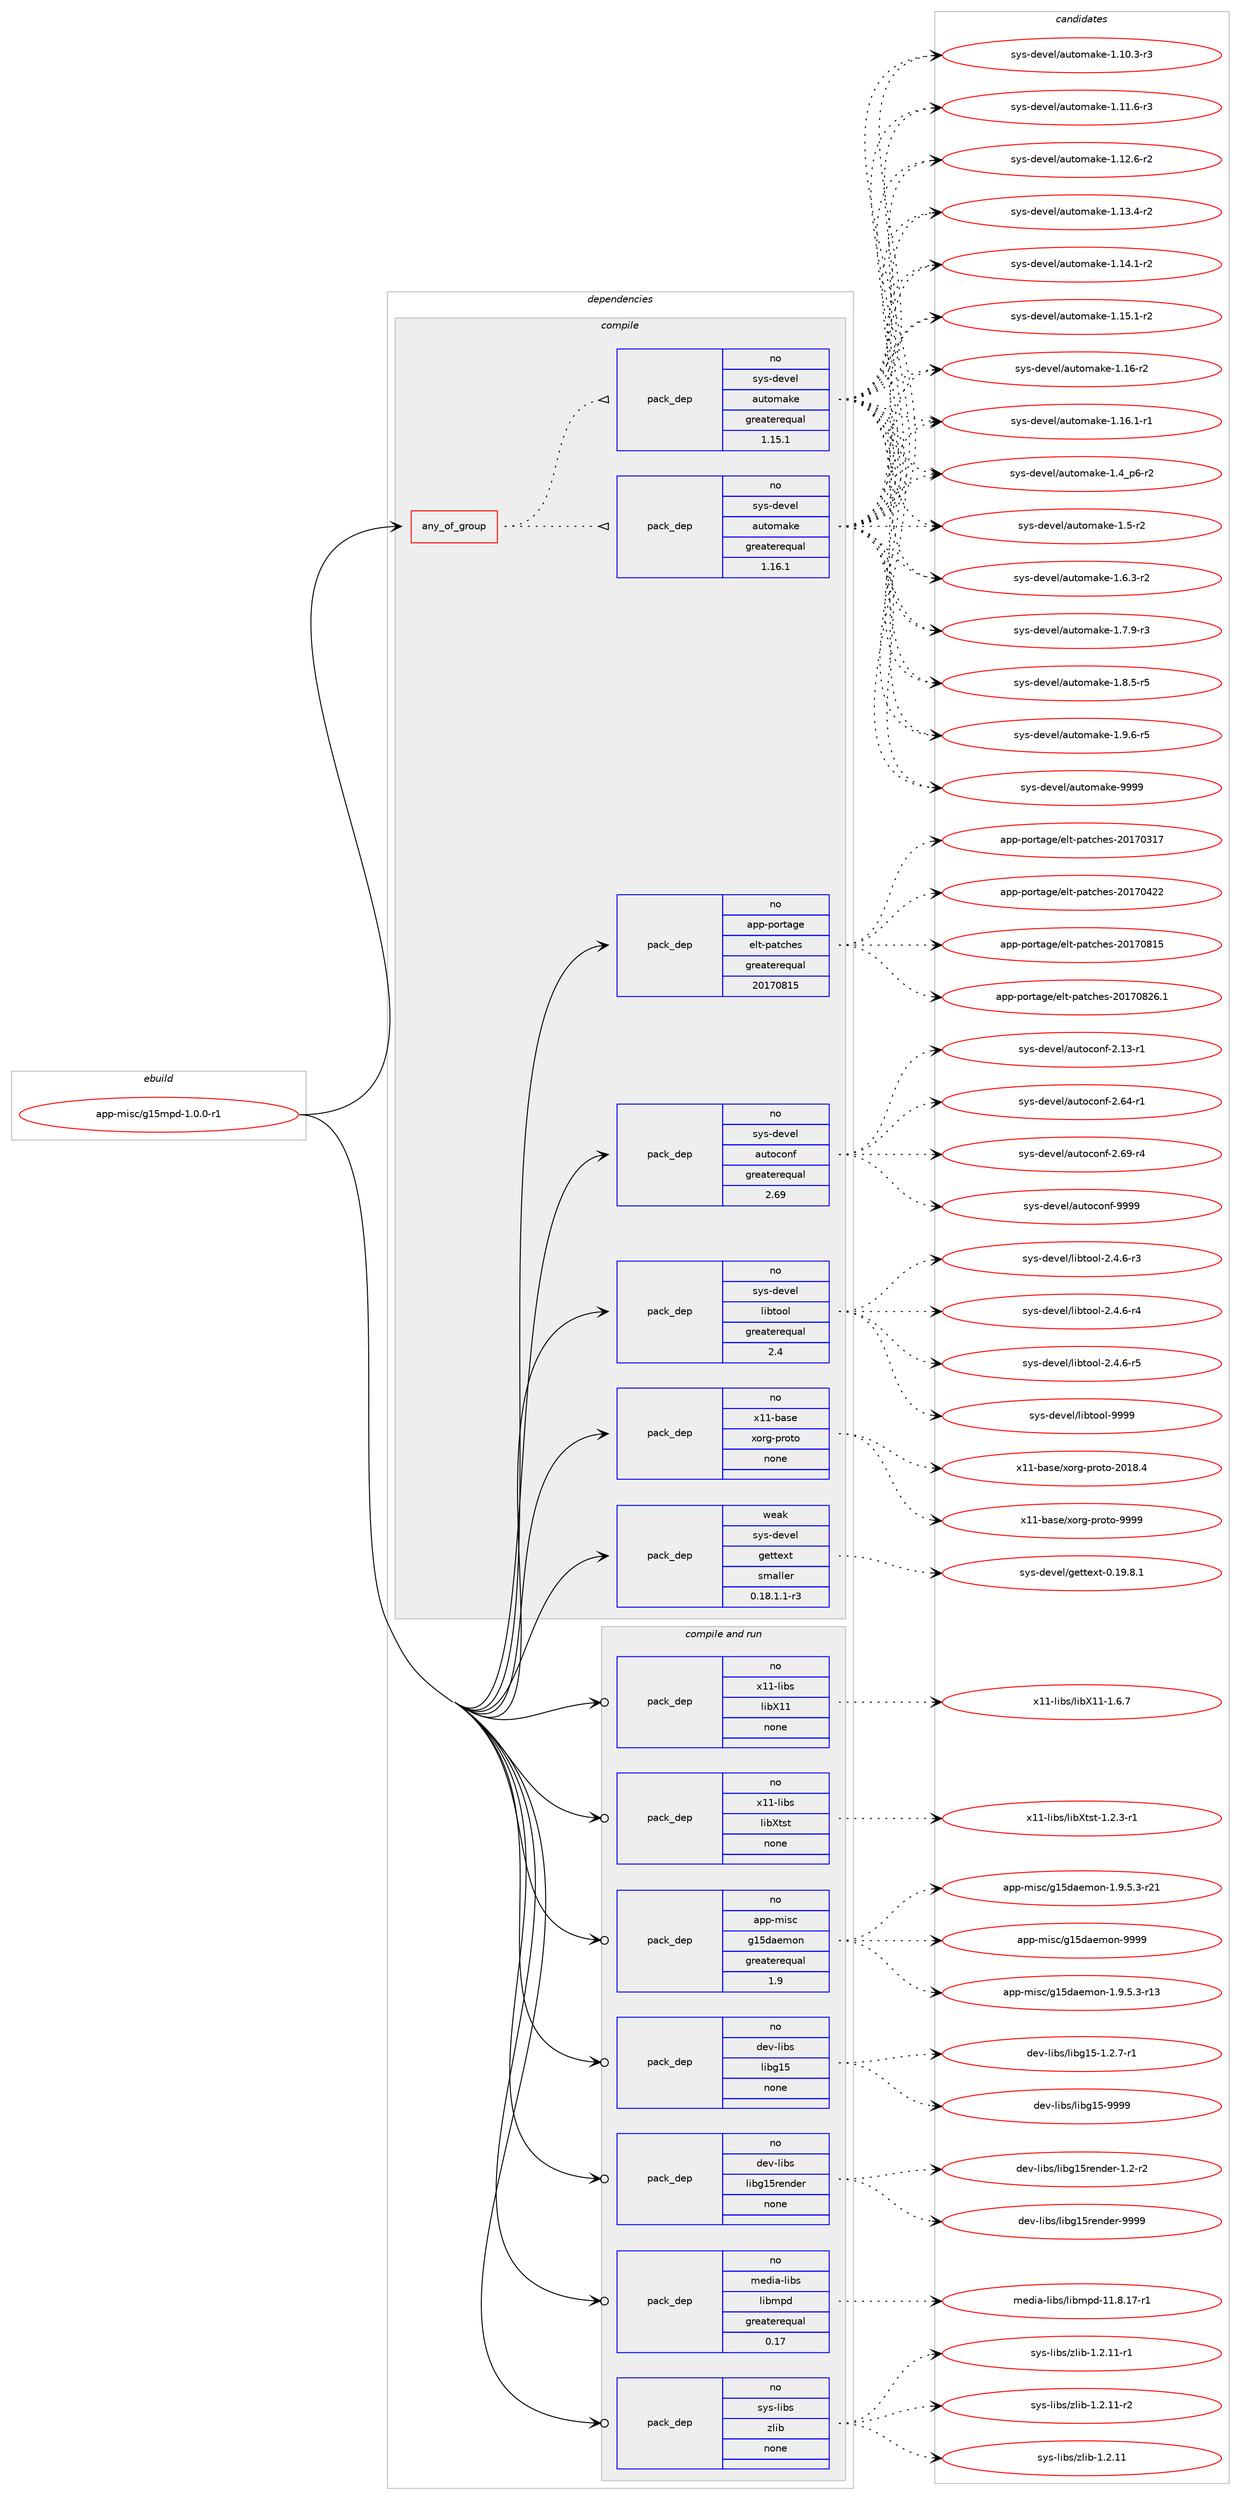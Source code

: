 digraph prolog {

# *************
# Graph options
# *************

newrank=true;
concentrate=true;
compound=true;
graph [rankdir=LR,fontname=Helvetica,fontsize=10,ranksep=1.5];#, ranksep=2.5, nodesep=0.2];
edge  [arrowhead=vee];
node  [fontname=Helvetica,fontsize=10];

# **********
# The ebuild
# **********

subgraph cluster_leftcol {
color=gray;
rank=same;
label=<<i>ebuild</i>>;
id [label="app-misc/g15mpd-1.0.0-r1", color=red, width=4, href="../app-misc/g15mpd-1.0.0-r1.svg"];
}

# ****************
# The dependencies
# ****************

subgraph cluster_midcol {
color=gray;
label=<<i>dependencies</i>>;
subgraph cluster_compile {
fillcolor="#eeeeee";
style=filled;
label=<<i>compile</i>>;
subgraph any19671 {
dependency1298709 [label=<<TABLE BORDER="0" CELLBORDER="1" CELLSPACING="0" CELLPADDING="4"><TR><TD CELLPADDING="10">any_of_group</TD></TR></TABLE>>, shape=none, color=red];subgraph pack925248 {
dependency1298710 [label=<<TABLE BORDER="0" CELLBORDER="1" CELLSPACING="0" CELLPADDING="4" WIDTH="220"><TR><TD ROWSPAN="6" CELLPADDING="30">pack_dep</TD></TR><TR><TD WIDTH="110">no</TD></TR><TR><TD>sys-devel</TD></TR><TR><TD>automake</TD></TR><TR><TD>greaterequal</TD></TR><TR><TD>1.16.1</TD></TR></TABLE>>, shape=none, color=blue];
}
dependency1298709:e -> dependency1298710:w [weight=20,style="dotted",arrowhead="oinv"];
subgraph pack925249 {
dependency1298711 [label=<<TABLE BORDER="0" CELLBORDER="1" CELLSPACING="0" CELLPADDING="4" WIDTH="220"><TR><TD ROWSPAN="6" CELLPADDING="30">pack_dep</TD></TR><TR><TD WIDTH="110">no</TD></TR><TR><TD>sys-devel</TD></TR><TR><TD>automake</TD></TR><TR><TD>greaterequal</TD></TR><TR><TD>1.15.1</TD></TR></TABLE>>, shape=none, color=blue];
}
dependency1298709:e -> dependency1298711:w [weight=20,style="dotted",arrowhead="oinv"];
}
id:e -> dependency1298709:w [weight=20,style="solid",arrowhead="vee"];
subgraph pack925250 {
dependency1298712 [label=<<TABLE BORDER="0" CELLBORDER="1" CELLSPACING="0" CELLPADDING="4" WIDTH="220"><TR><TD ROWSPAN="6" CELLPADDING="30">pack_dep</TD></TR><TR><TD WIDTH="110">no</TD></TR><TR><TD>app-portage</TD></TR><TR><TD>elt-patches</TD></TR><TR><TD>greaterequal</TD></TR><TR><TD>20170815</TD></TR></TABLE>>, shape=none, color=blue];
}
id:e -> dependency1298712:w [weight=20,style="solid",arrowhead="vee"];
subgraph pack925251 {
dependency1298713 [label=<<TABLE BORDER="0" CELLBORDER="1" CELLSPACING="0" CELLPADDING="4" WIDTH="220"><TR><TD ROWSPAN="6" CELLPADDING="30">pack_dep</TD></TR><TR><TD WIDTH="110">no</TD></TR><TR><TD>sys-devel</TD></TR><TR><TD>autoconf</TD></TR><TR><TD>greaterequal</TD></TR><TR><TD>2.69</TD></TR></TABLE>>, shape=none, color=blue];
}
id:e -> dependency1298713:w [weight=20,style="solid",arrowhead="vee"];
subgraph pack925252 {
dependency1298714 [label=<<TABLE BORDER="0" CELLBORDER="1" CELLSPACING="0" CELLPADDING="4" WIDTH="220"><TR><TD ROWSPAN="6" CELLPADDING="30">pack_dep</TD></TR><TR><TD WIDTH="110">no</TD></TR><TR><TD>sys-devel</TD></TR><TR><TD>libtool</TD></TR><TR><TD>greaterequal</TD></TR><TR><TD>2.4</TD></TR></TABLE>>, shape=none, color=blue];
}
id:e -> dependency1298714:w [weight=20,style="solid",arrowhead="vee"];
subgraph pack925253 {
dependency1298715 [label=<<TABLE BORDER="0" CELLBORDER="1" CELLSPACING="0" CELLPADDING="4" WIDTH="220"><TR><TD ROWSPAN="6" CELLPADDING="30">pack_dep</TD></TR><TR><TD WIDTH="110">no</TD></TR><TR><TD>x11-base</TD></TR><TR><TD>xorg-proto</TD></TR><TR><TD>none</TD></TR><TR><TD></TD></TR></TABLE>>, shape=none, color=blue];
}
id:e -> dependency1298715:w [weight=20,style="solid",arrowhead="vee"];
subgraph pack925254 {
dependency1298716 [label=<<TABLE BORDER="0" CELLBORDER="1" CELLSPACING="0" CELLPADDING="4" WIDTH="220"><TR><TD ROWSPAN="6" CELLPADDING="30">pack_dep</TD></TR><TR><TD WIDTH="110">weak</TD></TR><TR><TD>sys-devel</TD></TR><TR><TD>gettext</TD></TR><TR><TD>smaller</TD></TR><TR><TD>0.18.1.1-r3</TD></TR></TABLE>>, shape=none, color=blue];
}
id:e -> dependency1298716:w [weight=20,style="solid",arrowhead="vee"];
}
subgraph cluster_compileandrun {
fillcolor="#eeeeee";
style=filled;
label=<<i>compile and run</i>>;
subgraph pack925255 {
dependency1298717 [label=<<TABLE BORDER="0" CELLBORDER="1" CELLSPACING="0" CELLPADDING="4" WIDTH="220"><TR><TD ROWSPAN="6" CELLPADDING="30">pack_dep</TD></TR><TR><TD WIDTH="110">no</TD></TR><TR><TD>app-misc</TD></TR><TR><TD>g15daemon</TD></TR><TR><TD>greaterequal</TD></TR><TR><TD>1.9</TD></TR></TABLE>>, shape=none, color=blue];
}
id:e -> dependency1298717:w [weight=20,style="solid",arrowhead="odotvee"];
subgraph pack925256 {
dependency1298718 [label=<<TABLE BORDER="0" CELLBORDER="1" CELLSPACING="0" CELLPADDING="4" WIDTH="220"><TR><TD ROWSPAN="6" CELLPADDING="30">pack_dep</TD></TR><TR><TD WIDTH="110">no</TD></TR><TR><TD>dev-libs</TD></TR><TR><TD>libg15</TD></TR><TR><TD>none</TD></TR><TR><TD></TD></TR></TABLE>>, shape=none, color=blue];
}
id:e -> dependency1298718:w [weight=20,style="solid",arrowhead="odotvee"];
subgraph pack925257 {
dependency1298719 [label=<<TABLE BORDER="0" CELLBORDER="1" CELLSPACING="0" CELLPADDING="4" WIDTH="220"><TR><TD ROWSPAN="6" CELLPADDING="30">pack_dep</TD></TR><TR><TD WIDTH="110">no</TD></TR><TR><TD>dev-libs</TD></TR><TR><TD>libg15render</TD></TR><TR><TD>none</TD></TR><TR><TD></TD></TR></TABLE>>, shape=none, color=blue];
}
id:e -> dependency1298719:w [weight=20,style="solid",arrowhead="odotvee"];
subgraph pack925258 {
dependency1298720 [label=<<TABLE BORDER="0" CELLBORDER="1" CELLSPACING="0" CELLPADDING="4" WIDTH="220"><TR><TD ROWSPAN="6" CELLPADDING="30">pack_dep</TD></TR><TR><TD WIDTH="110">no</TD></TR><TR><TD>media-libs</TD></TR><TR><TD>libmpd</TD></TR><TR><TD>greaterequal</TD></TR><TR><TD>0.17</TD></TR></TABLE>>, shape=none, color=blue];
}
id:e -> dependency1298720:w [weight=20,style="solid",arrowhead="odotvee"];
subgraph pack925259 {
dependency1298721 [label=<<TABLE BORDER="0" CELLBORDER="1" CELLSPACING="0" CELLPADDING="4" WIDTH="220"><TR><TD ROWSPAN="6" CELLPADDING="30">pack_dep</TD></TR><TR><TD WIDTH="110">no</TD></TR><TR><TD>sys-libs</TD></TR><TR><TD>zlib</TD></TR><TR><TD>none</TD></TR><TR><TD></TD></TR></TABLE>>, shape=none, color=blue];
}
id:e -> dependency1298721:w [weight=20,style="solid",arrowhead="odotvee"];
subgraph pack925260 {
dependency1298722 [label=<<TABLE BORDER="0" CELLBORDER="1" CELLSPACING="0" CELLPADDING="4" WIDTH="220"><TR><TD ROWSPAN="6" CELLPADDING="30">pack_dep</TD></TR><TR><TD WIDTH="110">no</TD></TR><TR><TD>x11-libs</TD></TR><TR><TD>libX11</TD></TR><TR><TD>none</TD></TR><TR><TD></TD></TR></TABLE>>, shape=none, color=blue];
}
id:e -> dependency1298722:w [weight=20,style="solid",arrowhead="odotvee"];
subgraph pack925261 {
dependency1298723 [label=<<TABLE BORDER="0" CELLBORDER="1" CELLSPACING="0" CELLPADDING="4" WIDTH="220"><TR><TD ROWSPAN="6" CELLPADDING="30">pack_dep</TD></TR><TR><TD WIDTH="110">no</TD></TR><TR><TD>x11-libs</TD></TR><TR><TD>libXtst</TD></TR><TR><TD>none</TD></TR><TR><TD></TD></TR></TABLE>>, shape=none, color=blue];
}
id:e -> dependency1298723:w [weight=20,style="solid",arrowhead="odotvee"];
}
subgraph cluster_run {
fillcolor="#eeeeee";
style=filled;
label=<<i>run</i>>;
}
}

# **************
# The candidates
# **************

subgraph cluster_choices {
rank=same;
color=gray;
label=<<i>candidates</i>>;

subgraph choice925248 {
color=black;
nodesep=1;
choice11512111545100101118101108479711711611110997107101454946494846514511451 [label="sys-devel/automake-1.10.3-r3", color=red, width=4,href="../sys-devel/automake-1.10.3-r3.svg"];
choice11512111545100101118101108479711711611110997107101454946494946544511451 [label="sys-devel/automake-1.11.6-r3", color=red, width=4,href="../sys-devel/automake-1.11.6-r3.svg"];
choice11512111545100101118101108479711711611110997107101454946495046544511450 [label="sys-devel/automake-1.12.6-r2", color=red, width=4,href="../sys-devel/automake-1.12.6-r2.svg"];
choice11512111545100101118101108479711711611110997107101454946495146524511450 [label="sys-devel/automake-1.13.4-r2", color=red, width=4,href="../sys-devel/automake-1.13.4-r2.svg"];
choice11512111545100101118101108479711711611110997107101454946495246494511450 [label="sys-devel/automake-1.14.1-r2", color=red, width=4,href="../sys-devel/automake-1.14.1-r2.svg"];
choice11512111545100101118101108479711711611110997107101454946495346494511450 [label="sys-devel/automake-1.15.1-r2", color=red, width=4,href="../sys-devel/automake-1.15.1-r2.svg"];
choice1151211154510010111810110847971171161111099710710145494649544511450 [label="sys-devel/automake-1.16-r2", color=red, width=4,href="../sys-devel/automake-1.16-r2.svg"];
choice11512111545100101118101108479711711611110997107101454946495446494511449 [label="sys-devel/automake-1.16.1-r1", color=red, width=4,href="../sys-devel/automake-1.16.1-r1.svg"];
choice115121115451001011181011084797117116111109971071014549465295112544511450 [label="sys-devel/automake-1.4_p6-r2", color=red, width=4,href="../sys-devel/automake-1.4_p6-r2.svg"];
choice11512111545100101118101108479711711611110997107101454946534511450 [label="sys-devel/automake-1.5-r2", color=red, width=4,href="../sys-devel/automake-1.5-r2.svg"];
choice115121115451001011181011084797117116111109971071014549465446514511450 [label="sys-devel/automake-1.6.3-r2", color=red, width=4,href="../sys-devel/automake-1.6.3-r2.svg"];
choice115121115451001011181011084797117116111109971071014549465546574511451 [label="sys-devel/automake-1.7.9-r3", color=red, width=4,href="../sys-devel/automake-1.7.9-r3.svg"];
choice115121115451001011181011084797117116111109971071014549465646534511453 [label="sys-devel/automake-1.8.5-r5", color=red, width=4,href="../sys-devel/automake-1.8.5-r5.svg"];
choice115121115451001011181011084797117116111109971071014549465746544511453 [label="sys-devel/automake-1.9.6-r5", color=red, width=4,href="../sys-devel/automake-1.9.6-r5.svg"];
choice115121115451001011181011084797117116111109971071014557575757 [label="sys-devel/automake-9999", color=red, width=4,href="../sys-devel/automake-9999.svg"];
dependency1298710:e -> choice11512111545100101118101108479711711611110997107101454946494846514511451:w [style=dotted,weight="100"];
dependency1298710:e -> choice11512111545100101118101108479711711611110997107101454946494946544511451:w [style=dotted,weight="100"];
dependency1298710:e -> choice11512111545100101118101108479711711611110997107101454946495046544511450:w [style=dotted,weight="100"];
dependency1298710:e -> choice11512111545100101118101108479711711611110997107101454946495146524511450:w [style=dotted,weight="100"];
dependency1298710:e -> choice11512111545100101118101108479711711611110997107101454946495246494511450:w [style=dotted,weight="100"];
dependency1298710:e -> choice11512111545100101118101108479711711611110997107101454946495346494511450:w [style=dotted,weight="100"];
dependency1298710:e -> choice1151211154510010111810110847971171161111099710710145494649544511450:w [style=dotted,weight="100"];
dependency1298710:e -> choice11512111545100101118101108479711711611110997107101454946495446494511449:w [style=dotted,weight="100"];
dependency1298710:e -> choice115121115451001011181011084797117116111109971071014549465295112544511450:w [style=dotted,weight="100"];
dependency1298710:e -> choice11512111545100101118101108479711711611110997107101454946534511450:w [style=dotted,weight="100"];
dependency1298710:e -> choice115121115451001011181011084797117116111109971071014549465446514511450:w [style=dotted,weight="100"];
dependency1298710:e -> choice115121115451001011181011084797117116111109971071014549465546574511451:w [style=dotted,weight="100"];
dependency1298710:e -> choice115121115451001011181011084797117116111109971071014549465646534511453:w [style=dotted,weight="100"];
dependency1298710:e -> choice115121115451001011181011084797117116111109971071014549465746544511453:w [style=dotted,weight="100"];
dependency1298710:e -> choice115121115451001011181011084797117116111109971071014557575757:w [style=dotted,weight="100"];
}
subgraph choice925249 {
color=black;
nodesep=1;
choice11512111545100101118101108479711711611110997107101454946494846514511451 [label="sys-devel/automake-1.10.3-r3", color=red, width=4,href="../sys-devel/automake-1.10.3-r3.svg"];
choice11512111545100101118101108479711711611110997107101454946494946544511451 [label="sys-devel/automake-1.11.6-r3", color=red, width=4,href="../sys-devel/automake-1.11.6-r3.svg"];
choice11512111545100101118101108479711711611110997107101454946495046544511450 [label="sys-devel/automake-1.12.6-r2", color=red, width=4,href="../sys-devel/automake-1.12.6-r2.svg"];
choice11512111545100101118101108479711711611110997107101454946495146524511450 [label="sys-devel/automake-1.13.4-r2", color=red, width=4,href="../sys-devel/automake-1.13.4-r2.svg"];
choice11512111545100101118101108479711711611110997107101454946495246494511450 [label="sys-devel/automake-1.14.1-r2", color=red, width=4,href="../sys-devel/automake-1.14.1-r2.svg"];
choice11512111545100101118101108479711711611110997107101454946495346494511450 [label="sys-devel/automake-1.15.1-r2", color=red, width=4,href="../sys-devel/automake-1.15.1-r2.svg"];
choice1151211154510010111810110847971171161111099710710145494649544511450 [label="sys-devel/automake-1.16-r2", color=red, width=4,href="../sys-devel/automake-1.16-r2.svg"];
choice11512111545100101118101108479711711611110997107101454946495446494511449 [label="sys-devel/automake-1.16.1-r1", color=red, width=4,href="../sys-devel/automake-1.16.1-r1.svg"];
choice115121115451001011181011084797117116111109971071014549465295112544511450 [label="sys-devel/automake-1.4_p6-r2", color=red, width=4,href="../sys-devel/automake-1.4_p6-r2.svg"];
choice11512111545100101118101108479711711611110997107101454946534511450 [label="sys-devel/automake-1.5-r2", color=red, width=4,href="../sys-devel/automake-1.5-r2.svg"];
choice115121115451001011181011084797117116111109971071014549465446514511450 [label="sys-devel/automake-1.6.3-r2", color=red, width=4,href="../sys-devel/automake-1.6.3-r2.svg"];
choice115121115451001011181011084797117116111109971071014549465546574511451 [label="sys-devel/automake-1.7.9-r3", color=red, width=4,href="../sys-devel/automake-1.7.9-r3.svg"];
choice115121115451001011181011084797117116111109971071014549465646534511453 [label="sys-devel/automake-1.8.5-r5", color=red, width=4,href="../sys-devel/automake-1.8.5-r5.svg"];
choice115121115451001011181011084797117116111109971071014549465746544511453 [label="sys-devel/automake-1.9.6-r5", color=red, width=4,href="../sys-devel/automake-1.9.6-r5.svg"];
choice115121115451001011181011084797117116111109971071014557575757 [label="sys-devel/automake-9999", color=red, width=4,href="../sys-devel/automake-9999.svg"];
dependency1298711:e -> choice11512111545100101118101108479711711611110997107101454946494846514511451:w [style=dotted,weight="100"];
dependency1298711:e -> choice11512111545100101118101108479711711611110997107101454946494946544511451:w [style=dotted,weight="100"];
dependency1298711:e -> choice11512111545100101118101108479711711611110997107101454946495046544511450:w [style=dotted,weight="100"];
dependency1298711:e -> choice11512111545100101118101108479711711611110997107101454946495146524511450:w [style=dotted,weight="100"];
dependency1298711:e -> choice11512111545100101118101108479711711611110997107101454946495246494511450:w [style=dotted,weight="100"];
dependency1298711:e -> choice11512111545100101118101108479711711611110997107101454946495346494511450:w [style=dotted,weight="100"];
dependency1298711:e -> choice1151211154510010111810110847971171161111099710710145494649544511450:w [style=dotted,weight="100"];
dependency1298711:e -> choice11512111545100101118101108479711711611110997107101454946495446494511449:w [style=dotted,weight="100"];
dependency1298711:e -> choice115121115451001011181011084797117116111109971071014549465295112544511450:w [style=dotted,weight="100"];
dependency1298711:e -> choice11512111545100101118101108479711711611110997107101454946534511450:w [style=dotted,weight="100"];
dependency1298711:e -> choice115121115451001011181011084797117116111109971071014549465446514511450:w [style=dotted,weight="100"];
dependency1298711:e -> choice115121115451001011181011084797117116111109971071014549465546574511451:w [style=dotted,weight="100"];
dependency1298711:e -> choice115121115451001011181011084797117116111109971071014549465646534511453:w [style=dotted,weight="100"];
dependency1298711:e -> choice115121115451001011181011084797117116111109971071014549465746544511453:w [style=dotted,weight="100"];
dependency1298711:e -> choice115121115451001011181011084797117116111109971071014557575757:w [style=dotted,weight="100"];
}
subgraph choice925250 {
color=black;
nodesep=1;
choice97112112451121111141169710310147101108116451129711699104101115455048495548514955 [label="app-portage/elt-patches-20170317", color=red, width=4,href="../app-portage/elt-patches-20170317.svg"];
choice97112112451121111141169710310147101108116451129711699104101115455048495548525050 [label="app-portage/elt-patches-20170422", color=red, width=4,href="../app-portage/elt-patches-20170422.svg"];
choice97112112451121111141169710310147101108116451129711699104101115455048495548564953 [label="app-portage/elt-patches-20170815", color=red, width=4,href="../app-portage/elt-patches-20170815.svg"];
choice971121124511211111411697103101471011081164511297116991041011154550484955485650544649 [label="app-portage/elt-patches-20170826.1", color=red, width=4,href="../app-portage/elt-patches-20170826.1.svg"];
dependency1298712:e -> choice97112112451121111141169710310147101108116451129711699104101115455048495548514955:w [style=dotted,weight="100"];
dependency1298712:e -> choice97112112451121111141169710310147101108116451129711699104101115455048495548525050:w [style=dotted,weight="100"];
dependency1298712:e -> choice97112112451121111141169710310147101108116451129711699104101115455048495548564953:w [style=dotted,weight="100"];
dependency1298712:e -> choice971121124511211111411697103101471011081164511297116991041011154550484955485650544649:w [style=dotted,weight="100"];
}
subgraph choice925251 {
color=black;
nodesep=1;
choice1151211154510010111810110847971171161119911111010245504649514511449 [label="sys-devel/autoconf-2.13-r1", color=red, width=4,href="../sys-devel/autoconf-2.13-r1.svg"];
choice1151211154510010111810110847971171161119911111010245504654524511449 [label="sys-devel/autoconf-2.64-r1", color=red, width=4,href="../sys-devel/autoconf-2.64-r1.svg"];
choice1151211154510010111810110847971171161119911111010245504654574511452 [label="sys-devel/autoconf-2.69-r4", color=red, width=4,href="../sys-devel/autoconf-2.69-r4.svg"];
choice115121115451001011181011084797117116111991111101024557575757 [label="sys-devel/autoconf-9999", color=red, width=4,href="../sys-devel/autoconf-9999.svg"];
dependency1298713:e -> choice1151211154510010111810110847971171161119911111010245504649514511449:w [style=dotted,weight="100"];
dependency1298713:e -> choice1151211154510010111810110847971171161119911111010245504654524511449:w [style=dotted,weight="100"];
dependency1298713:e -> choice1151211154510010111810110847971171161119911111010245504654574511452:w [style=dotted,weight="100"];
dependency1298713:e -> choice115121115451001011181011084797117116111991111101024557575757:w [style=dotted,weight="100"];
}
subgraph choice925252 {
color=black;
nodesep=1;
choice1151211154510010111810110847108105981161111111084550465246544511451 [label="sys-devel/libtool-2.4.6-r3", color=red, width=4,href="../sys-devel/libtool-2.4.6-r3.svg"];
choice1151211154510010111810110847108105981161111111084550465246544511452 [label="sys-devel/libtool-2.4.6-r4", color=red, width=4,href="../sys-devel/libtool-2.4.6-r4.svg"];
choice1151211154510010111810110847108105981161111111084550465246544511453 [label="sys-devel/libtool-2.4.6-r5", color=red, width=4,href="../sys-devel/libtool-2.4.6-r5.svg"];
choice1151211154510010111810110847108105981161111111084557575757 [label="sys-devel/libtool-9999", color=red, width=4,href="../sys-devel/libtool-9999.svg"];
dependency1298714:e -> choice1151211154510010111810110847108105981161111111084550465246544511451:w [style=dotted,weight="100"];
dependency1298714:e -> choice1151211154510010111810110847108105981161111111084550465246544511452:w [style=dotted,weight="100"];
dependency1298714:e -> choice1151211154510010111810110847108105981161111111084550465246544511453:w [style=dotted,weight="100"];
dependency1298714:e -> choice1151211154510010111810110847108105981161111111084557575757:w [style=dotted,weight="100"];
}
subgraph choice925253 {
color=black;
nodesep=1;
choice1204949459897115101471201111141034511211411111611145504849564652 [label="x11-base/xorg-proto-2018.4", color=red, width=4,href="../x11-base/xorg-proto-2018.4.svg"];
choice120494945989711510147120111114103451121141111161114557575757 [label="x11-base/xorg-proto-9999", color=red, width=4,href="../x11-base/xorg-proto-9999.svg"];
dependency1298715:e -> choice1204949459897115101471201111141034511211411111611145504849564652:w [style=dotted,weight="100"];
dependency1298715:e -> choice120494945989711510147120111114103451121141111161114557575757:w [style=dotted,weight="100"];
}
subgraph choice925254 {
color=black;
nodesep=1;
choice1151211154510010111810110847103101116116101120116454846495746564649 [label="sys-devel/gettext-0.19.8.1", color=red, width=4,href="../sys-devel/gettext-0.19.8.1.svg"];
dependency1298716:e -> choice1151211154510010111810110847103101116116101120116454846495746564649:w [style=dotted,weight="100"];
}
subgraph choice925255 {
color=black;
nodesep=1;
choice971121124510910511599471034953100971011091111104549465746534651451144951 [label="app-misc/g15daemon-1.9.5.3-r13", color=red, width=4,href="../app-misc/g15daemon-1.9.5.3-r13.svg"];
choice971121124510910511599471034953100971011091111104549465746534651451145049 [label="app-misc/g15daemon-1.9.5.3-r21", color=red, width=4,href="../app-misc/g15daemon-1.9.5.3-r21.svg"];
choice971121124510910511599471034953100971011091111104557575757 [label="app-misc/g15daemon-9999", color=red, width=4,href="../app-misc/g15daemon-9999.svg"];
dependency1298717:e -> choice971121124510910511599471034953100971011091111104549465746534651451144951:w [style=dotted,weight="100"];
dependency1298717:e -> choice971121124510910511599471034953100971011091111104549465746534651451145049:w [style=dotted,weight="100"];
dependency1298717:e -> choice971121124510910511599471034953100971011091111104557575757:w [style=dotted,weight="100"];
}
subgraph choice925256 {
color=black;
nodesep=1;
choice1001011184510810598115471081059810349534549465046554511449 [label="dev-libs/libg15-1.2.7-r1", color=red, width=4,href="../dev-libs/libg15-1.2.7-r1.svg"];
choice1001011184510810598115471081059810349534557575757 [label="dev-libs/libg15-9999", color=red, width=4,href="../dev-libs/libg15-9999.svg"];
dependency1298718:e -> choice1001011184510810598115471081059810349534549465046554511449:w [style=dotted,weight="100"];
dependency1298718:e -> choice1001011184510810598115471081059810349534557575757:w [style=dotted,weight="100"];
}
subgraph choice925257 {
color=black;
nodesep=1;
choice100101118451081059811547108105981034953114101110100101114454946504511450 [label="dev-libs/libg15render-1.2-r2", color=red, width=4,href="../dev-libs/libg15render-1.2-r2.svg"];
choice1001011184510810598115471081059810349531141011101001011144557575757 [label="dev-libs/libg15render-9999", color=red, width=4,href="../dev-libs/libg15render-9999.svg"];
dependency1298719:e -> choice100101118451081059811547108105981034953114101110100101114454946504511450:w [style=dotted,weight="100"];
dependency1298719:e -> choice1001011184510810598115471081059810349531141011101001011144557575757:w [style=dotted,weight="100"];
}
subgraph choice925258 {
color=black;
nodesep=1;
choice109101100105974510810598115471081059810911210045494946564649554511449 [label="media-libs/libmpd-11.8.17-r1", color=red, width=4,href="../media-libs/libmpd-11.8.17-r1.svg"];
dependency1298720:e -> choice109101100105974510810598115471081059810911210045494946564649554511449:w [style=dotted,weight="100"];
}
subgraph choice925259 {
color=black;
nodesep=1;
choice1151211154510810598115471221081059845494650464949 [label="sys-libs/zlib-1.2.11", color=red, width=4,href="../sys-libs/zlib-1.2.11.svg"];
choice11512111545108105981154712210810598454946504649494511449 [label="sys-libs/zlib-1.2.11-r1", color=red, width=4,href="../sys-libs/zlib-1.2.11-r1.svg"];
choice11512111545108105981154712210810598454946504649494511450 [label="sys-libs/zlib-1.2.11-r2", color=red, width=4,href="../sys-libs/zlib-1.2.11-r2.svg"];
dependency1298721:e -> choice1151211154510810598115471221081059845494650464949:w [style=dotted,weight="100"];
dependency1298721:e -> choice11512111545108105981154712210810598454946504649494511449:w [style=dotted,weight="100"];
dependency1298721:e -> choice11512111545108105981154712210810598454946504649494511450:w [style=dotted,weight="100"];
}
subgraph choice925260 {
color=black;
nodesep=1;
choice120494945108105981154710810598884949454946544655 [label="x11-libs/libX11-1.6.7", color=red, width=4,href="../x11-libs/libX11-1.6.7.svg"];
dependency1298722:e -> choice120494945108105981154710810598884949454946544655:w [style=dotted,weight="100"];
}
subgraph choice925261 {
color=black;
nodesep=1;
choice120494945108105981154710810598881161151164549465046514511449 [label="x11-libs/libXtst-1.2.3-r1", color=red, width=4,href="../x11-libs/libXtst-1.2.3-r1.svg"];
dependency1298723:e -> choice120494945108105981154710810598881161151164549465046514511449:w [style=dotted,weight="100"];
}
}

}
